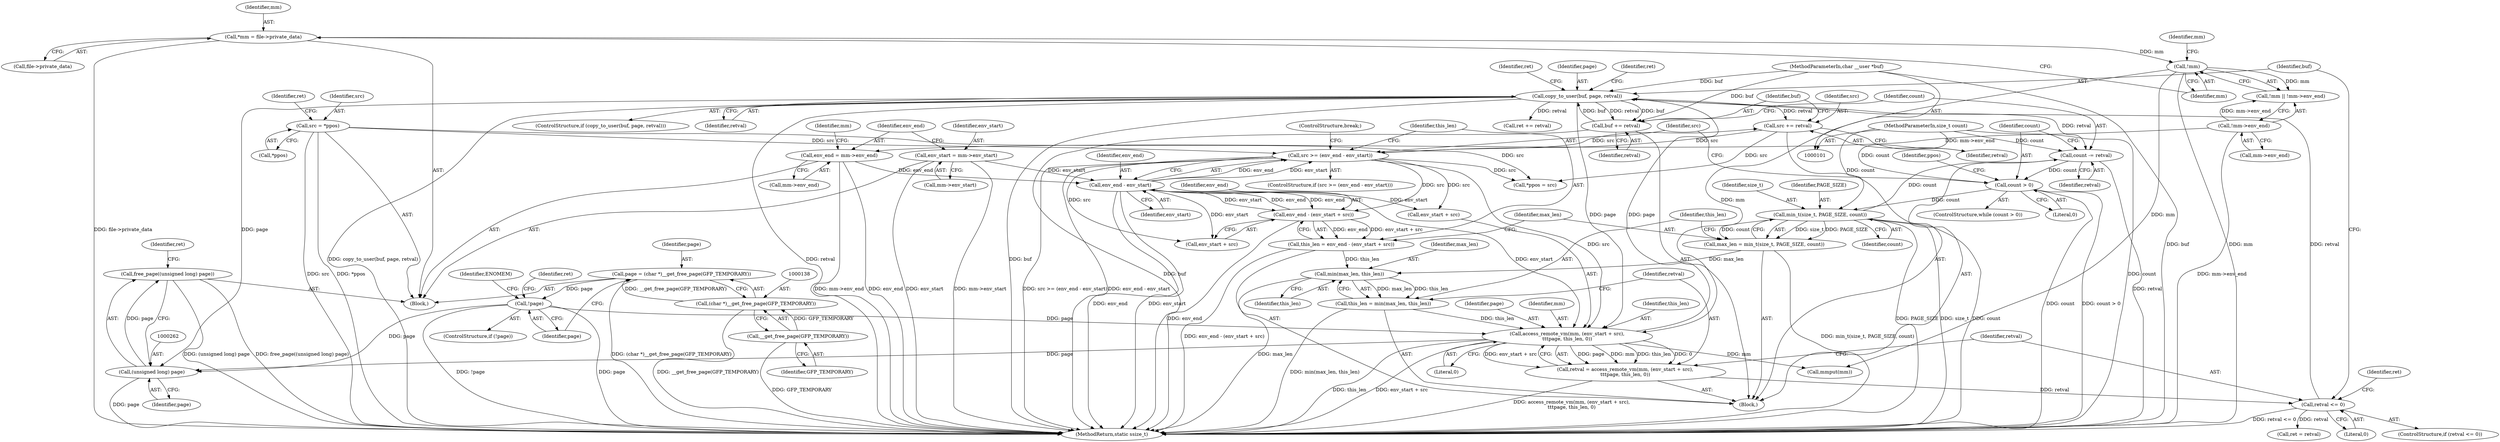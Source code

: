 digraph "0_linux_8148a73c9901a8794a50f950083c00ccf97d43b3@API" {
"1000260" [label="(Call,free_page((unsigned long) page))"];
"1000261" [label="(Call,(unsigned long) page)"];
"1000231" [label="(Call,copy_to_user(buf, page, retval))"];
"1000247" [label="(Call,buf += retval)"];
"1000103" [label="(MethodParameterIn,char __user *buf)"];
"1000213" [label="(Call,access_remote_vm(mm, (env_start + src),\n\t\t\tpage, this_len, 0))"];
"1000127" [label="(Call,!mm)"];
"1000118" [label="(Call,*mm = file->private_data)"];
"1000189" [label="(Call,env_end - env_start)"];
"1000168" [label="(Call,env_end = mm->env_end)"];
"1000129" [label="(Call,!mm->env_end)"];
"1000195" [label="(Call,env_end - (env_start + src))"];
"1000187" [label="(Call,src >= (env_end - env_start))"];
"1000109" [label="(Call,src = *ppos)"];
"1000244" [label="(Call,src += retval)"];
"1000163" [label="(Call,env_start = mm->env_start)"];
"1000142" [label="(Call,!page)"];
"1000135" [label="(Call,page = (char *)__get_free_page(GFP_TEMPORARY))"];
"1000137" [label="(Call,(char *)__get_free_page(GFP_TEMPORARY))"];
"1000139" [label="(Call,__get_free_page(GFP_TEMPORARY))"];
"1000206" [label="(Call,this_len = min(max_len, this_len))"];
"1000208" [label="(Call,min(max_len, this_len))"];
"1000200" [label="(Call,max_len = min_t(size_t, PAGE_SIZE, count))"];
"1000202" [label="(Call,min_t(size_t, PAGE_SIZE, count))"];
"1000179" [label="(Call,count > 0)"];
"1000250" [label="(Call,count -= retval)"];
"1000104" [label="(MethodParameterIn,size_t count)"];
"1000193" [label="(Call,this_len = env_end - (env_start + src))"];
"1000222" [label="(Call,retval <= 0)"];
"1000211" [label="(Call,retval = access_remote_vm(mm, (env_start + src),\n\t\t\tpage, this_len, 0))"];
"1000136" [label="(Identifier,page)"];
"1000231" [label="(Call,copy_to_user(buf, page, retval))"];
"1000200" [label="(Call,max_len = min_t(size_t, PAGE_SIZE, count))"];
"1000180" [label="(Identifier,count)"];
"1000242" [label="(Identifier,ret)"];
"1000226" [label="(Call,ret = retval)"];
"1000232" [label="(Identifier,buf)"];
"1000241" [label="(Call,ret += retval)"];
"1000191" [label="(Identifier,env_start)"];
"1000103" [label="(MethodParameterIn,char __user *buf)"];
"1000257" [label="(Call,mmput(mm))"];
"1000265" [label="(Identifier,ret)"];
"1000224" [label="(Literal,0)"];
"1000253" [label="(Call,*ppos = src)"];
"1000215" [label="(Call,env_start + src)"];
"1000219" [label="(Identifier,this_len)"];
"1000168" [label="(Call,env_end = mm->env_end)"];
"1000247" [label="(Call,buf += retval)"];
"1000220" [label="(Literal,0)"];
"1000140" [label="(Identifier,GFP_TEMPORARY)"];
"1000137" [label="(Call,(char *)__get_free_page(GFP_TEMPORARY))"];
"1000212" [label="(Identifier,retval)"];
"1000195" [label="(Call,env_end - (env_start + src))"];
"1000130" [label="(Call,mm->env_end)"];
"1000109" [label="(Call,src = *ppos)"];
"1000222" [label="(Call,retval <= 0)"];
"1000213" [label="(Call,access_remote_vm(mm, (env_start + src),\n\t\t\tpage, this_len, 0))"];
"1000104" [label="(MethodParameterIn,size_t count)"];
"1000227" [label="(Identifier,ret)"];
"1000245" [label="(Identifier,src)"];
"1000181" [label="(Literal,0)"];
"1000119" [label="(Identifier,mm)"];
"1000164" [label="(Identifier,env_start)"];
"1000170" [label="(Call,mm->env_end)"];
"1000246" [label="(Identifier,retval)"];
"1000255" [label="(Identifier,ppos)"];
"1000249" [label="(Identifier,retval)"];
"1000201" [label="(Identifier,max_len)"];
"1000129" [label="(Call,!mm->env_end)"];
"1000187" [label="(Call,src >= (env_end - env_start))"];
"1000127" [label="(Call,!mm)"];
"1000110" [label="(Identifier,src)"];
"1000233" [label="(Identifier,page)"];
"1000192" [label="(ControlStructure,break;)"];
"1000244" [label="(Call,src += retval)"];
"1000146" [label="(Identifier,ENOMEM)"];
"1000106" [label="(Block,)"];
"1000128" [label="(Identifier,mm)"];
"1000139" [label="(Call,__get_free_page(GFP_TEMPORARY))"];
"1000190" [label="(Identifier,env_end)"];
"1000261" [label="(Call,(unsigned long) page)"];
"1000202" [label="(Call,min_t(size_t, PAGE_SIZE, count))"];
"1000209" [label="(Identifier,max_len)"];
"1000218" [label="(Identifier,page)"];
"1000210" [label="(Identifier,this_len)"];
"1000182" [label="(Block,)"];
"1000206" [label="(Call,this_len = min(max_len, this_len))"];
"1000223" [label="(Identifier,retval)"];
"1000211" [label="(Call,retval = access_remote_vm(mm, (env_start + src),\n\t\t\tpage, this_len, 0))"];
"1000266" [label="(MethodReturn,static ssize_t)"];
"1000263" [label="(Identifier,page)"];
"1000126" [label="(Call,!mm || !mm->env_end)"];
"1000214" [label="(Identifier,mm)"];
"1000120" [label="(Call,file->private_data)"];
"1000169" [label="(Identifier,env_end)"];
"1000178" [label="(ControlStructure,while (count > 0))"];
"1000148" [label="(Identifier,ret)"];
"1000186" [label="(ControlStructure,if (src >= (env_end - env_start)))"];
"1000111" [label="(Call,*ppos)"];
"1000131" [label="(Identifier,mm)"];
"1000207" [label="(Identifier,this_len)"];
"1000260" [label="(Call,free_page((unsigned long) page))"];
"1000250" [label="(Call,count -= retval)"];
"1000197" [label="(Call,env_start + src)"];
"1000115" [label="(Identifier,ret)"];
"1000252" [label="(Identifier,retval)"];
"1000141" [label="(ControlStructure,if (!page))"];
"1000230" [label="(ControlStructure,if (copy_to_user(buf, page, retval)))"];
"1000204" [label="(Identifier,PAGE_SIZE)"];
"1000234" [label="(Identifier,retval)"];
"1000165" [label="(Call,mm->env_start)"];
"1000205" [label="(Identifier,count)"];
"1000194" [label="(Identifier,this_len)"];
"1000135" [label="(Call,page = (char *)__get_free_page(GFP_TEMPORARY))"];
"1000176" [label="(Identifier,mm)"];
"1000143" [label="(Identifier,page)"];
"1000179" [label="(Call,count > 0)"];
"1000163" [label="(Call,env_start = mm->env_start)"];
"1000189" [label="(Call,env_end - env_start)"];
"1000221" [label="(ControlStructure,if (retval <= 0))"];
"1000196" [label="(Identifier,env_end)"];
"1000237" [label="(Identifier,ret)"];
"1000188" [label="(Identifier,src)"];
"1000142" [label="(Call,!page)"];
"1000248" [label="(Identifier,buf)"];
"1000193" [label="(Call,this_len = env_end - (env_start + src))"];
"1000208" [label="(Call,min(max_len, this_len))"];
"1000203" [label="(Identifier,size_t)"];
"1000251" [label="(Identifier,count)"];
"1000118" [label="(Call,*mm = file->private_data)"];
"1000260" -> "1000106"  [label="AST: "];
"1000260" -> "1000261"  [label="CFG: "];
"1000261" -> "1000260"  [label="AST: "];
"1000265" -> "1000260"  [label="CFG: "];
"1000260" -> "1000266"  [label="DDG: free_page((unsigned long) page)"];
"1000260" -> "1000266"  [label="DDG: (unsigned long) page"];
"1000261" -> "1000260"  [label="DDG: page"];
"1000261" -> "1000263"  [label="CFG: "];
"1000262" -> "1000261"  [label="AST: "];
"1000263" -> "1000261"  [label="AST: "];
"1000261" -> "1000266"  [label="DDG: page"];
"1000231" -> "1000261"  [label="DDG: page"];
"1000213" -> "1000261"  [label="DDG: page"];
"1000142" -> "1000261"  [label="DDG: page"];
"1000231" -> "1000230"  [label="AST: "];
"1000231" -> "1000234"  [label="CFG: "];
"1000232" -> "1000231"  [label="AST: "];
"1000233" -> "1000231"  [label="AST: "];
"1000234" -> "1000231"  [label="AST: "];
"1000237" -> "1000231"  [label="CFG: "];
"1000242" -> "1000231"  [label="CFG: "];
"1000231" -> "1000266"  [label="DDG: buf"];
"1000231" -> "1000266"  [label="DDG: copy_to_user(buf, page, retval)"];
"1000231" -> "1000266"  [label="DDG: retval"];
"1000231" -> "1000213"  [label="DDG: page"];
"1000247" -> "1000231"  [label="DDG: buf"];
"1000103" -> "1000231"  [label="DDG: buf"];
"1000213" -> "1000231"  [label="DDG: page"];
"1000222" -> "1000231"  [label="DDG: retval"];
"1000231" -> "1000241"  [label="DDG: retval"];
"1000231" -> "1000244"  [label="DDG: retval"];
"1000231" -> "1000247"  [label="DDG: retval"];
"1000231" -> "1000247"  [label="DDG: buf"];
"1000231" -> "1000250"  [label="DDG: retval"];
"1000247" -> "1000182"  [label="AST: "];
"1000247" -> "1000249"  [label="CFG: "];
"1000248" -> "1000247"  [label="AST: "];
"1000249" -> "1000247"  [label="AST: "];
"1000251" -> "1000247"  [label="CFG: "];
"1000247" -> "1000266"  [label="DDG: buf"];
"1000103" -> "1000247"  [label="DDG: buf"];
"1000103" -> "1000101"  [label="AST: "];
"1000103" -> "1000266"  [label="DDG: buf"];
"1000213" -> "1000211"  [label="AST: "];
"1000213" -> "1000220"  [label="CFG: "];
"1000214" -> "1000213"  [label="AST: "];
"1000215" -> "1000213"  [label="AST: "];
"1000218" -> "1000213"  [label="AST: "];
"1000219" -> "1000213"  [label="AST: "];
"1000220" -> "1000213"  [label="AST: "];
"1000211" -> "1000213"  [label="CFG: "];
"1000213" -> "1000266"  [label="DDG: this_len"];
"1000213" -> "1000266"  [label="DDG: env_start + src"];
"1000213" -> "1000211"  [label="DDG: page"];
"1000213" -> "1000211"  [label="DDG: mm"];
"1000213" -> "1000211"  [label="DDG: this_len"];
"1000213" -> "1000211"  [label="DDG: 0"];
"1000213" -> "1000211"  [label="DDG: env_start + src"];
"1000127" -> "1000213"  [label="DDG: mm"];
"1000189" -> "1000213"  [label="DDG: env_start"];
"1000187" -> "1000213"  [label="DDG: src"];
"1000142" -> "1000213"  [label="DDG: page"];
"1000206" -> "1000213"  [label="DDG: this_len"];
"1000213" -> "1000257"  [label="DDG: mm"];
"1000127" -> "1000126"  [label="AST: "];
"1000127" -> "1000128"  [label="CFG: "];
"1000128" -> "1000127"  [label="AST: "];
"1000131" -> "1000127"  [label="CFG: "];
"1000126" -> "1000127"  [label="CFG: "];
"1000127" -> "1000266"  [label="DDG: mm"];
"1000127" -> "1000126"  [label="DDG: mm"];
"1000118" -> "1000127"  [label="DDG: mm"];
"1000127" -> "1000257"  [label="DDG: mm"];
"1000118" -> "1000106"  [label="AST: "];
"1000118" -> "1000120"  [label="CFG: "];
"1000119" -> "1000118"  [label="AST: "];
"1000120" -> "1000118"  [label="AST: "];
"1000128" -> "1000118"  [label="CFG: "];
"1000118" -> "1000266"  [label="DDG: file->private_data"];
"1000189" -> "1000187"  [label="AST: "];
"1000189" -> "1000191"  [label="CFG: "];
"1000190" -> "1000189"  [label="AST: "];
"1000191" -> "1000189"  [label="AST: "];
"1000187" -> "1000189"  [label="CFG: "];
"1000189" -> "1000266"  [label="DDG: env_end"];
"1000189" -> "1000266"  [label="DDG: env_start"];
"1000189" -> "1000187"  [label="DDG: env_end"];
"1000189" -> "1000187"  [label="DDG: env_start"];
"1000168" -> "1000189"  [label="DDG: env_end"];
"1000195" -> "1000189"  [label="DDG: env_end"];
"1000163" -> "1000189"  [label="DDG: env_start"];
"1000189" -> "1000195"  [label="DDG: env_end"];
"1000189" -> "1000195"  [label="DDG: env_start"];
"1000189" -> "1000197"  [label="DDG: env_start"];
"1000189" -> "1000215"  [label="DDG: env_start"];
"1000168" -> "1000106"  [label="AST: "];
"1000168" -> "1000170"  [label="CFG: "];
"1000169" -> "1000168"  [label="AST: "];
"1000170" -> "1000168"  [label="AST: "];
"1000176" -> "1000168"  [label="CFG: "];
"1000168" -> "1000266"  [label="DDG: env_end"];
"1000168" -> "1000266"  [label="DDG: mm->env_end"];
"1000129" -> "1000168"  [label="DDG: mm->env_end"];
"1000129" -> "1000126"  [label="AST: "];
"1000129" -> "1000130"  [label="CFG: "];
"1000130" -> "1000129"  [label="AST: "];
"1000126" -> "1000129"  [label="CFG: "];
"1000129" -> "1000266"  [label="DDG: mm->env_end"];
"1000129" -> "1000126"  [label="DDG: mm->env_end"];
"1000195" -> "1000193"  [label="AST: "];
"1000195" -> "1000197"  [label="CFG: "];
"1000196" -> "1000195"  [label="AST: "];
"1000197" -> "1000195"  [label="AST: "];
"1000193" -> "1000195"  [label="CFG: "];
"1000195" -> "1000266"  [label="DDG: env_end"];
"1000195" -> "1000193"  [label="DDG: env_end"];
"1000195" -> "1000193"  [label="DDG: env_start + src"];
"1000187" -> "1000195"  [label="DDG: src"];
"1000187" -> "1000186"  [label="AST: "];
"1000188" -> "1000187"  [label="AST: "];
"1000192" -> "1000187"  [label="CFG: "];
"1000194" -> "1000187"  [label="CFG: "];
"1000187" -> "1000266"  [label="DDG: src >= (env_end - env_start)"];
"1000187" -> "1000266"  [label="DDG: env_end - env_start"];
"1000109" -> "1000187"  [label="DDG: src"];
"1000244" -> "1000187"  [label="DDG: src"];
"1000187" -> "1000197"  [label="DDG: src"];
"1000187" -> "1000215"  [label="DDG: src"];
"1000187" -> "1000244"  [label="DDG: src"];
"1000187" -> "1000253"  [label="DDG: src"];
"1000109" -> "1000106"  [label="AST: "];
"1000109" -> "1000111"  [label="CFG: "];
"1000110" -> "1000109"  [label="AST: "];
"1000111" -> "1000109"  [label="AST: "];
"1000115" -> "1000109"  [label="CFG: "];
"1000109" -> "1000266"  [label="DDG: src"];
"1000109" -> "1000266"  [label="DDG: *ppos"];
"1000109" -> "1000253"  [label="DDG: src"];
"1000244" -> "1000182"  [label="AST: "];
"1000244" -> "1000246"  [label="CFG: "];
"1000245" -> "1000244"  [label="AST: "];
"1000246" -> "1000244"  [label="AST: "];
"1000248" -> "1000244"  [label="CFG: "];
"1000244" -> "1000253"  [label="DDG: src"];
"1000163" -> "1000106"  [label="AST: "];
"1000163" -> "1000165"  [label="CFG: "];
"1000164" -> "1000163"  [label="AST: "];
"1000165" -> "1000163"  [label="AST: "];
"1000169" -> "1000163"  [label="CFG: "];
"1000163" -> "1000266"  [label="DDG: env_start"];
"1000163" -> "1000266"  [label="DDG: mm->env_start"];
"1000142" -> "1000141"  [label="AST: "];
"1000142" -> "1000143"  [label="CFG: "];
"1000143" -> "1000142"  [label="AST: "];
"1000146" -> "1000142"  [label="CFG: "];
"1000148" -> "1000142"  [label="CFG: "];
"1000142" -> "1000266"  [label="DDG: !page"];
"1000142" -> "1000266"  [label="DDG: page"];
"1000135" -> "1000142"  [label="DDG: page"];
"1000135" -> "1000106"  [label="AST: "];
"1000135" -> "1000137"  [label="CFG: "];
"1000136" -> "1000135"  [label="AST: "];
"1000137" -> "1000135"  [label="AST: "];
"1000143" -> "1000135"  [label="CFG: "];
"1000135" -> "1000266"  [label="DDG: (char *)__get_free_page(GFP_TEMPORARY)"];
"1000137" -> "1000135"  [label="DDG: __get_free_page(GFP_TEMPORARY)"];
"1000137" -> "1000139"  [label="CFG: "];
"1000138" -> "1000137"  [label="AST: "];
"1000139" -> "1000137"  [label="AST: "];
"1000137" -> "1000266"  [label="DDG: __get_free_page(GFP_TEMPORARY)"];
"1000139" -> "1000137"  [label="DDG: GFP_TEMPORARY"];
"1000139" -> "1000140"  [label="CFG: "];
"1000140" -> "1000139"  [label="AST: "];
"1000139" -> "1000266"  [label="DDG: GFP_TEMPORARY"];
"1000206" -> "1000182"  [label="AST: "];
"1000206" -> "1000208"  [label="CFG: "];
"1000207" -> "1000206"  [label="AST: "];
"1000208" -> "1000206"  [label="AST: "];
"1000212" -> "1000206"  [label="CFG: "];
"1000206" -> "1000266"  [label="DDG: min(max_len, this_len)"];
"1000208" -> "1000206"  [label="DDG: max_len"];
"1000208" -> "1000206"  [label="DDG: this_len"];
"1000208" -> "1000210"  [label="CFG: "];
"1000209" -> "1000208"  [label="AST: "];
"1000210" -> "1000208"  [label="AST: "];
"1000208" -> "1000266"  [label="DDG: max_len"];
"1000200" -> "1000208"  [label="DDG: max_len"];
"1000193" -> "1000208"  [label="DDG: this_len"];
"1000200" -> "1000182"  [label="AST: "];
"1000200" -> "1000202"  [label="CFG: "];
"1000201" -> "1000200"  [label="AST: "];
"1000202" -> "1000200"  [label="AST: "];
"1000207" -> "1000200"  [label="CFG: "];
"1000200" -> "1000266"  [label="DDG: min_t(size_t, PAGE_SIZE, count)"];
"1000202" -> "1000200"  [label="DDG: size_t"];
"1000202" -> "1000200"  [label="DDG: PAGE_SIZE"];
"1000202" -> "1000200"  [label="DDG: count"];
"1000202" -> "1000205"  [label="CFG: "];
"1000203" -> "1000202"  [label="AST: "];
"1000204" -> "1000202"  [label="AST: "];
"1000205" -> "1000202"  [label="AST: "];
"1000202" -> "1000266"  [label="DDG: size_t"];
"1000202" -> "1000266"  [label="DDG: count"];
"1000202" -> "1000266"  [label="DDG: PAGE_SIZE"];
"1000179" -> "1000202"  [label="DDG: count"];
"1000104" -> "1000202"  [label="DDG: count"];
"1000202" -> "1000250"  [label="DDG: count"];
"1000179" -> "1000178"  [label="AST: "];
"1000179" -> "1000181"  [label="CFG: "];
"1000180" -> "1000179"  [label="AST: "];
"1000181" -> "1000179"  [label="AST: "];
"1000188" -> "1000179"  [label="CFG: "];
"1000255" -> "1000179"  [label="CFG: "];
"1000179" -> "1000266"  [label="DDG: count > 0"];
"1000179" -> "1000266"  [label="DDG: count"];
"1000250" -> "1000179"  [label="DDG: count"];
"1000104" -> "1000179"  [label="DDG: count"];
"1000250" -> "1000182"  [label="AST: "];
"1000250" -> "1000252"  [label="CFG: "];
"1000251" -> "1000250"  [label="AST: "];
"1000252" -> "1000250"  [label="AST: "];
"1000180" -> "1000250"  [label="CFG: "];
"1000250" -> "1000266"  [label="DDG: retval"];
"1000104" -> "1000250"  [label="DDG: count"];
"1000104" -> "1000101"  [label="AST: "];
"1000104" -> "1000266"  [label="DDG: count"];
"1000193" -> "1000182"  [label="AST: "];
"1000194" -> "1000193"  [label="AST: "];
"1000201" -> "1000193"  [label="CFG: "];
"1000193" -> "1000266"  [label="DDG: env_end - (env_start + src)"];
"1000222" -> "1000221"  [label="AST: "];
"1000222" -> "1000224"  [label="CFG: "];
"1000223" -> "1000222"  [label="AST: "];
"1000224" -> "1000222"  [label="AST: "];
"1000227" -> "1000222"  [label="CFG: "];
"1000232" -> "1000222"  [label="CFG: "];
"1000222" -> "1000266"  [label="DDG: retval <= 0"];
"1000211" -> "1000222"  [label="DDG: retval"];
"1000222" -> "1000226"  [label="DDG: retval"];
"1000211" -> "1000182"  [label="AST: "];
"1000212" -> "1000211"  [label="AST: "];
"1000223" -> "1000211"  [label="CFG: "];
"1000211" -> "1000266"  [label="DDG: access_remote_vm(mm, (env_start + src),\n\t\t\tpage, this_len, 0)"];
}
